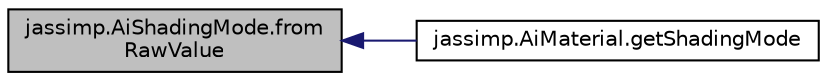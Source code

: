 digraph "jassimp.AiShadingMode.fromRawValue"
{
  edge [fontname="Helvetica",fontsize="10",labelfontname="Helvetica",labelfontsize="10"];
  node [fontname="Helvetica",fontsize="10",shape=record];
  rankdir="LR";
  Node1 [label="jassimp.AiShadingMode.from\lRawValue",height=0.2,width=0.4,color="black", fillcolor="grey75", style="filled", fontcolor="black"];
  Node1 -> Node2 [dir="back",color="midnightblue",fontsize="10",style="solid",fontname="Helvetica"];
  Node2 [label="jassimp.AiMaterial.getShadingMode",height=0.2,width=0.4,color="black", fillcolor="white", style="filled",URL="$classjassimp_1_1_ai_material.html#a112e5e1f723d397c9710860a980c2cdc"];
}
